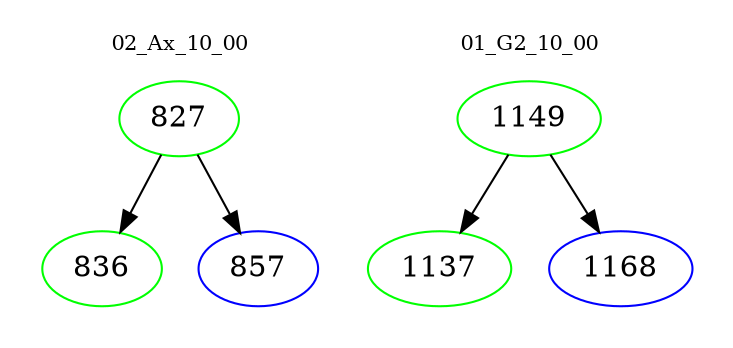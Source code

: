 digraph{
subgraph cluster_0 {
color = white
label = "02_Ax_10_00";
fontsize=10;
T0_827 [label="827", color="green"]
T0_827 -> T0_836 [color="black"]
T0_836 [label="836", color="green"]
T0_827 -> T0_857 [color="black"]
T0_857 [label="857", color="blue"]
}
subgraph cluster_1 {
color = white
label = "01_G2_10_00";
fontsize=10;
T1_1149 [label="1149", color="green"]
T1_1149 -> T1_1137 [color="black"]
T1_1137 [label="1137", color="green"]
T1_1149 -> T1_1168 [color="black"]
T1_1168 [label="1168", color="blue"]
}
}
